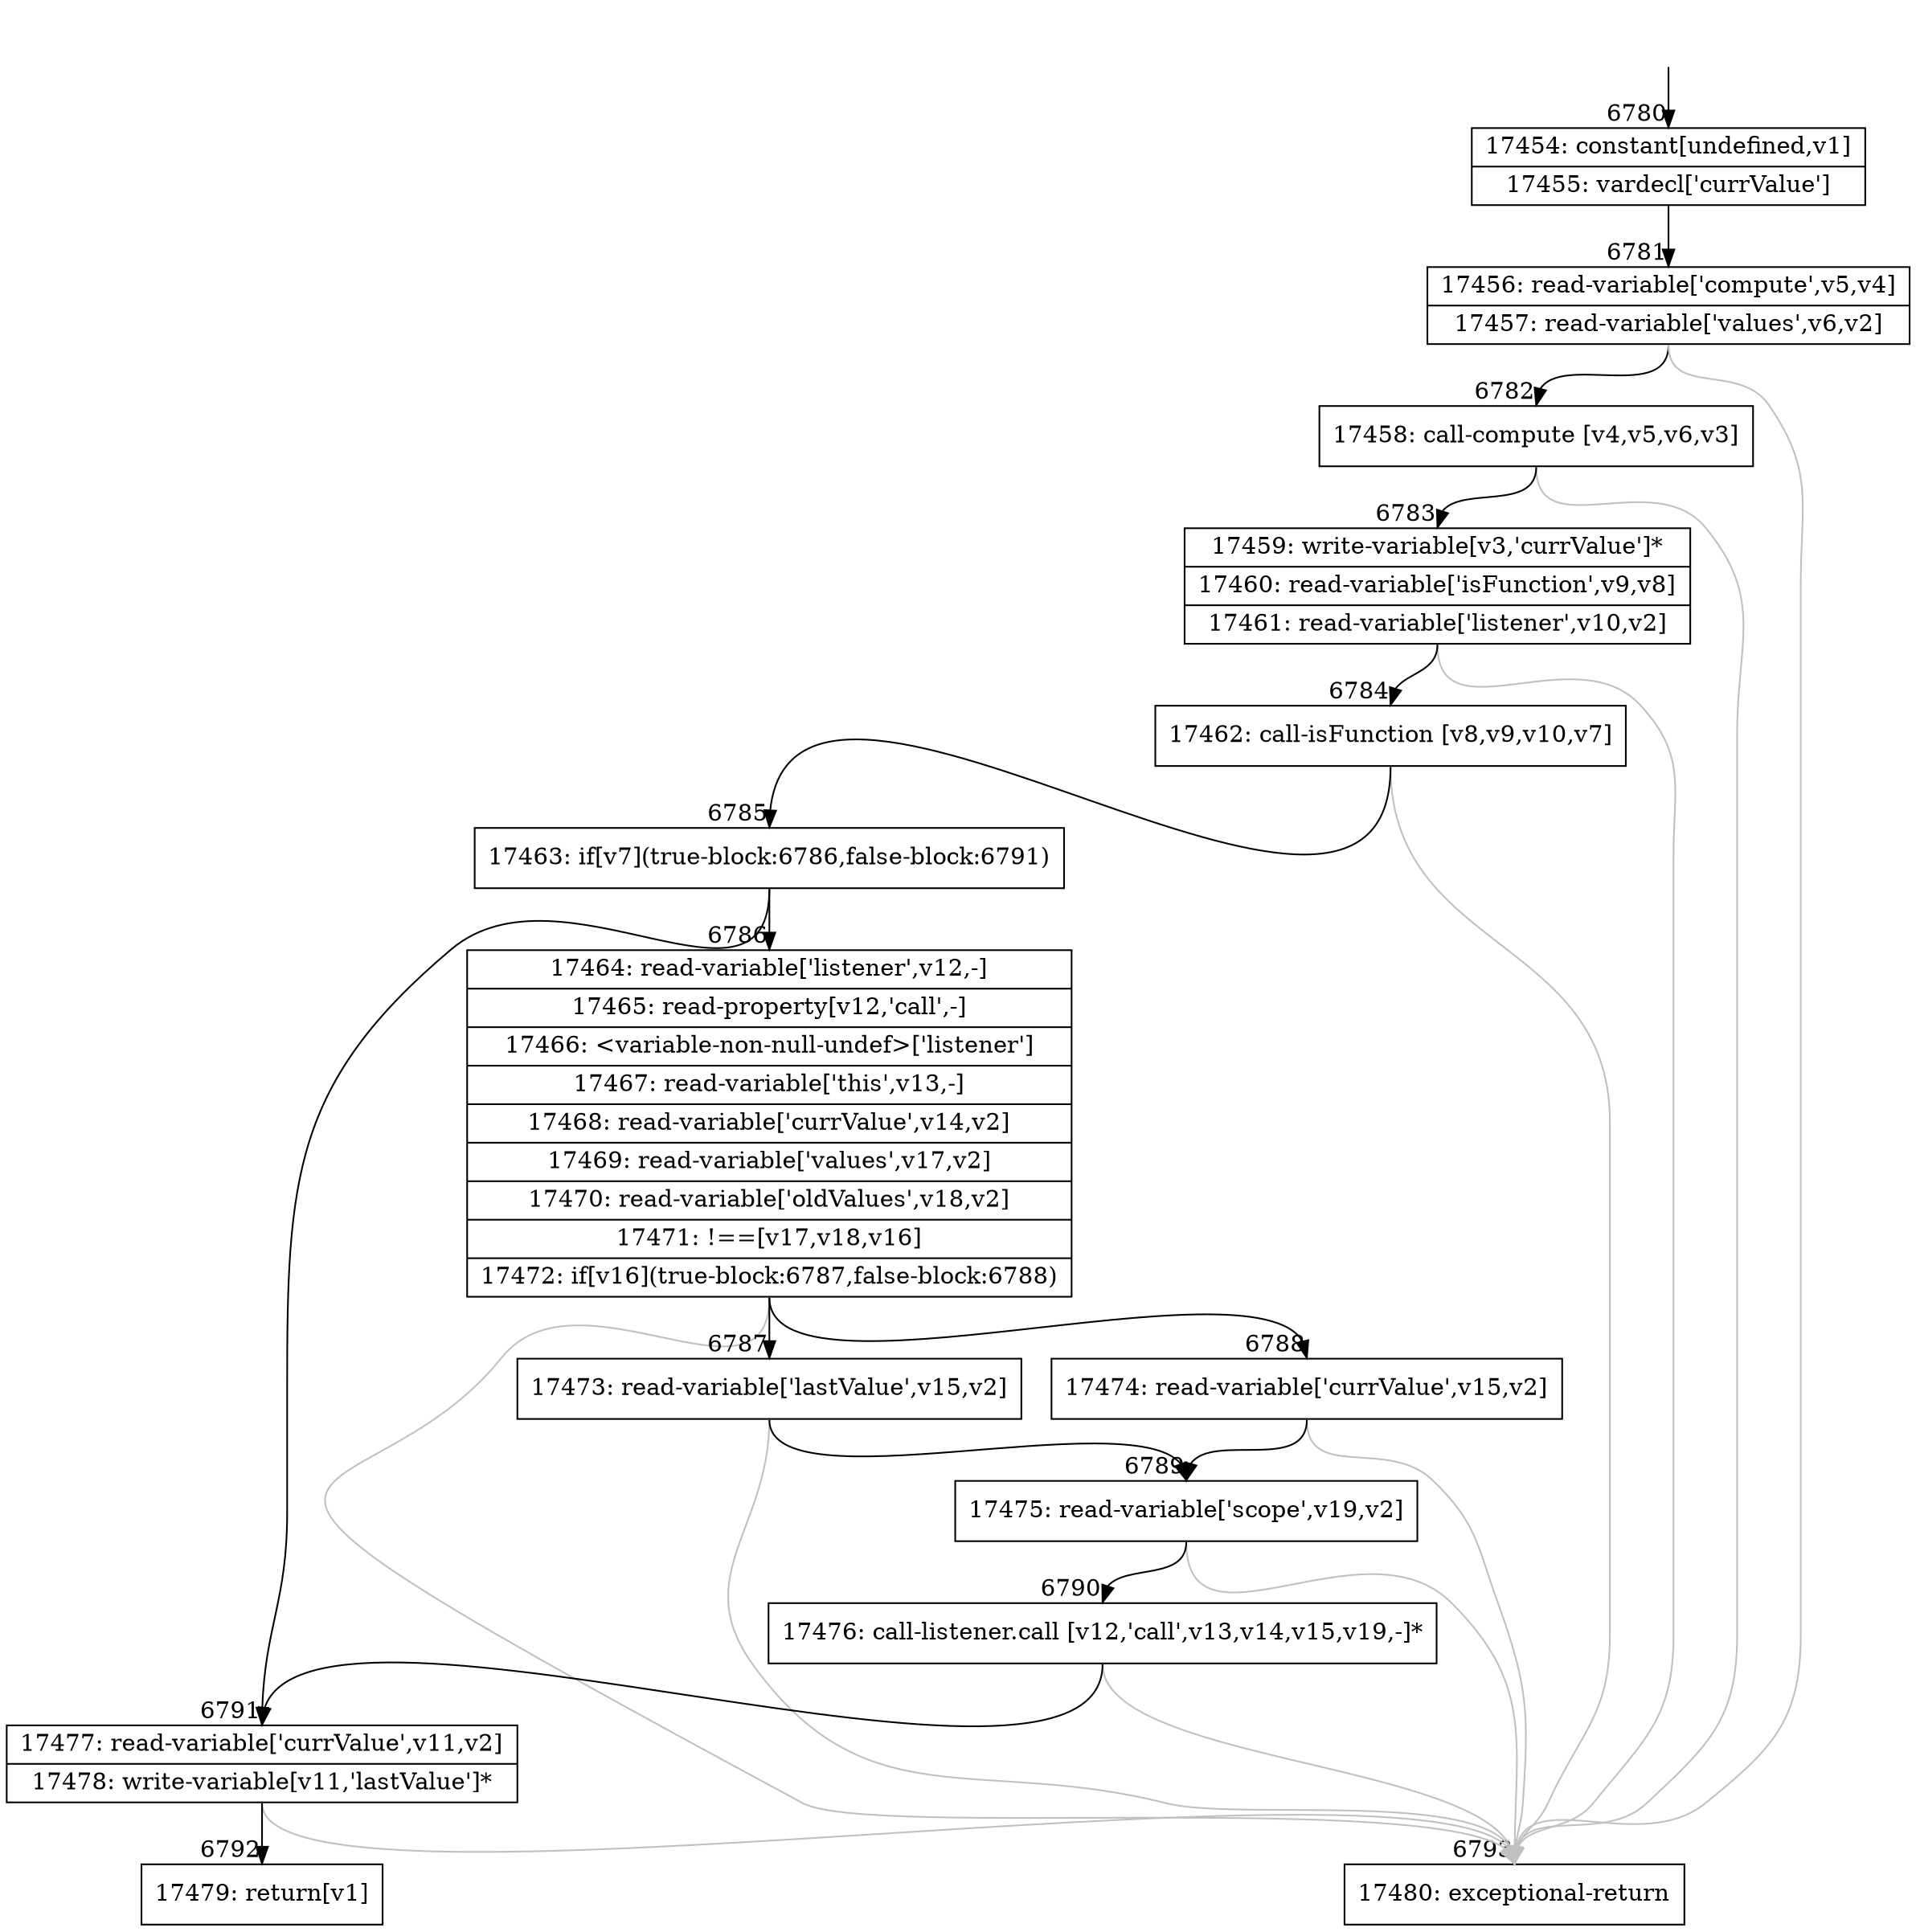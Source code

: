 digraph {
rankdir="TD"
BB_entry514[shape=none,label=""];
BB_entry514 -> BB6780 [tailport=s, headport=n, headlabel="    6780"]
BB6780 [shape=record label="{17454: constant[undefined,v1]|17455: vardecl['currValue']}" ] 
BB6780 -> BB6781 [tailport=s, headport=n, headlabel="      6781"]
BB6781 [shape=record label="{17456: read-variable['compute',v5,v4]|17457: read-variable['values',v6,v2]}" ] 
BB6781 -> BB6782 [tailport=s, headport=n, headlabel="      6782"]
BB6781 -> BB6793 [tailport=s, headport=n, color=gray, headlabel="      6793"]
BB6782 [shape=record label="{17458: call-compute [v4,v5,v6,v3]}" ] 
BB6782 -> BB6783 [tailport=s, headport=n, headlabel="      6783"]
BB6782 -> BB6793 [tailport=s, headport=n, color=gray]
BB6783 [shape=record label="{17459: write-variable[v3,'currValue']*|17460: read-variable['isFunction',v9,v8]|17461: read-variable['listener',v10,v2]}" ] 
BB6783 -> BB6784 [tailport=s, headport=n, headlabel="      6784"]
BB6783 -> BB6793 [tailport=s, headport=n, color=gray]
BB6784 [shape=record label="{17462: call-isFunction [v8,v9,v10,v7]}" ] 
BB6784 -> BB6785 [tailport=s, headport=n, headlabel="      6785"]
BB6784 -> BB6793 [tailport=s, headport=n, color=gray]
BB6785 [shape=record label="{17463: if[v7](true-block:6786,false-block:6791)}" ] 
BB6785 -> BB6786 [tailport=s, headport=n, headlabel="      6786"]
BB6785 -> BB6791 [tailport=s, headport=n, headlabel="      6791"]
BB6786 [shape=record label="{17464: read-variable['listener',v12,-]|17465: read-property[v12,'call',-]|17466: \<variable-non-null-undef\>['listener']|17467: read-variable['this',v13,-]|17468: read-variable['currValue',v14,v2]|17469: read-variable['values',v17,v2]|17470: read-variable['oldValues',v18,v2]|17471: !==[v17,v18,v16]|17472: if[v16](true-block:6787,false-block:6788)}" ] 
BB6786 -> BB6787 [tailport=s, headport=n, headlabel="      6787"]
BB6786 -> BB6788 [tailport=s, headport=n, headlabel="      6788"]
BB6786 -> BB6793 [tailport=s, headport=n, color=gray]
BB6787 [shape=record label="{17473: read-variable['lastValue',v15,v2]}" ] 
BB6787 -> BB6789 [tailport=s, headport=n, headlabel="      6789"]
BB6787 -> BB6793 [tailport=s, headport=n, color=gray]
BB6788 [shape=record label="{17474: read-variable['currValue',v15,v2]}" ] 
BB6788 -> BB6789 [tailport=s, headport=n]
BB6788 -> BB6793 [tailport=s, headport=n, color=gray]
BB6789 [shape=record label="{17475: read-variable['scope',v19,v2]}" ] 
BB6789 -> BB6790 [tailport=s, headport=n, headlabel="      6790"]
BB6789 -> BB6793 [tailport=s, headport=n, color=gray]
BB6790 [shape=record label="{17476: call-listener.call [v12,'call',v13,v14,v15,v19,-]*}" ] 
BB6790 -> BB6791 [tailport=s, headport=n]
BB6790 -> BB6793 [tailport=s, headport=n, color=gray]
BB6791 [shape=record label="{17477: read-variable['currValue',v11,v2]|17478: write-variable[v11,'lastValue']*}" ] 
BB6791 -> BB6792 [tailport=s, headport=n, headlabel="      6792"]
BB6791 -> BB6793 [tailport=s, headport=n, color=gray]
BB6792 [shape=record label="{17479: return[v1]}" ] 
BB6793 [shape=record label="{17480: exceptional-return}" ] 
//#$~ 10878
}
